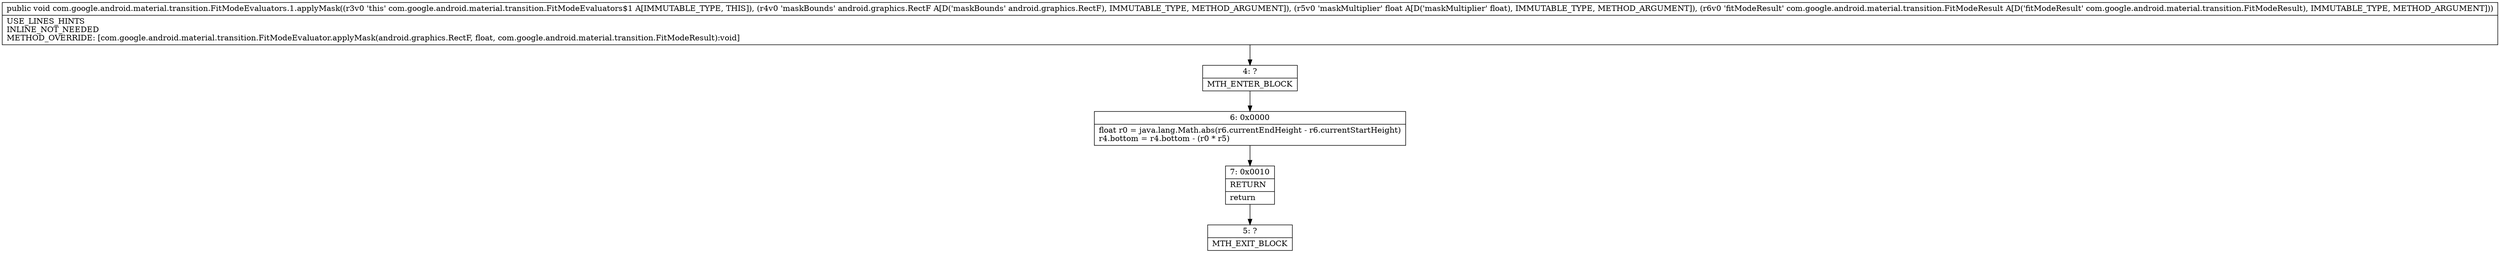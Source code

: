 digraph "CFG forcom.google.android.material.transition.FitModeEvaluators.1.applyMask(Landroid\/graphics\/RectF;FLcom\/google\/android\/material\/transition\/FitModeResult;)V" {
Node_4 [shape=record,label="{4\:\ ?|MTH_ENTER_BLOCK\l}"];
Node_6 [shape=record,label="{6\:\ 0x0000|float r0 = java.lang.Math.abs(r6.currentEndHeight \- r6.currentStartHeight)\lr4.bottom = r4.bottom \- (r0 * r5)\l}"];
Node_7 [shape=record,label="{7\:\ 0x0010|RETURN\l|return\l}"];
Node_5 [shape=record,label="{5\:\ ?|MTH_EXIT_BLOCK\l}"];
MethodNode[shape=record,label="{public void com.google.android.material.transition.FitModeEvaluators.1.applyMask((r3v0 'this' com.google.android.material.transition.FitModeEvaluators$1 A[IMMUTABLE_TYPE, THIS]), (r4v0 'maskBounds' android.graphics.RectF A[D('maskBounds' android.graphics.RectF), IMMUTABLE_TYPE, METHOD_ARGUMENT]), (r5v0 'maskMultiplier' float A[D('maskMultiplier' float), IMMUTABLE_TYPE, METHOD_ARGUMENT]), (r6v0 'fitModeResult' com.google.android.material.transition.FitModeResult A[D('fitModeResult' com.google.android.material.transition.FitModeResult), IMMUTABLE_TYPE, METHOD_ARGUMENT]))  | USE_LINES_HINTS\lINLINE_NOT_NEEDED\lMETHOD_OVERRIDE: [com.google.android.material.transition.FitModeEvaluator.applyMask(android.graphics.RectF, float, com.google.android.material.transition.FitModeResult):void]\l}"];
MethodNode -> Node_4;Node_4 -> Node_6;
Node_6 -> Node_7;
Node_7 -> Node_5;
}


